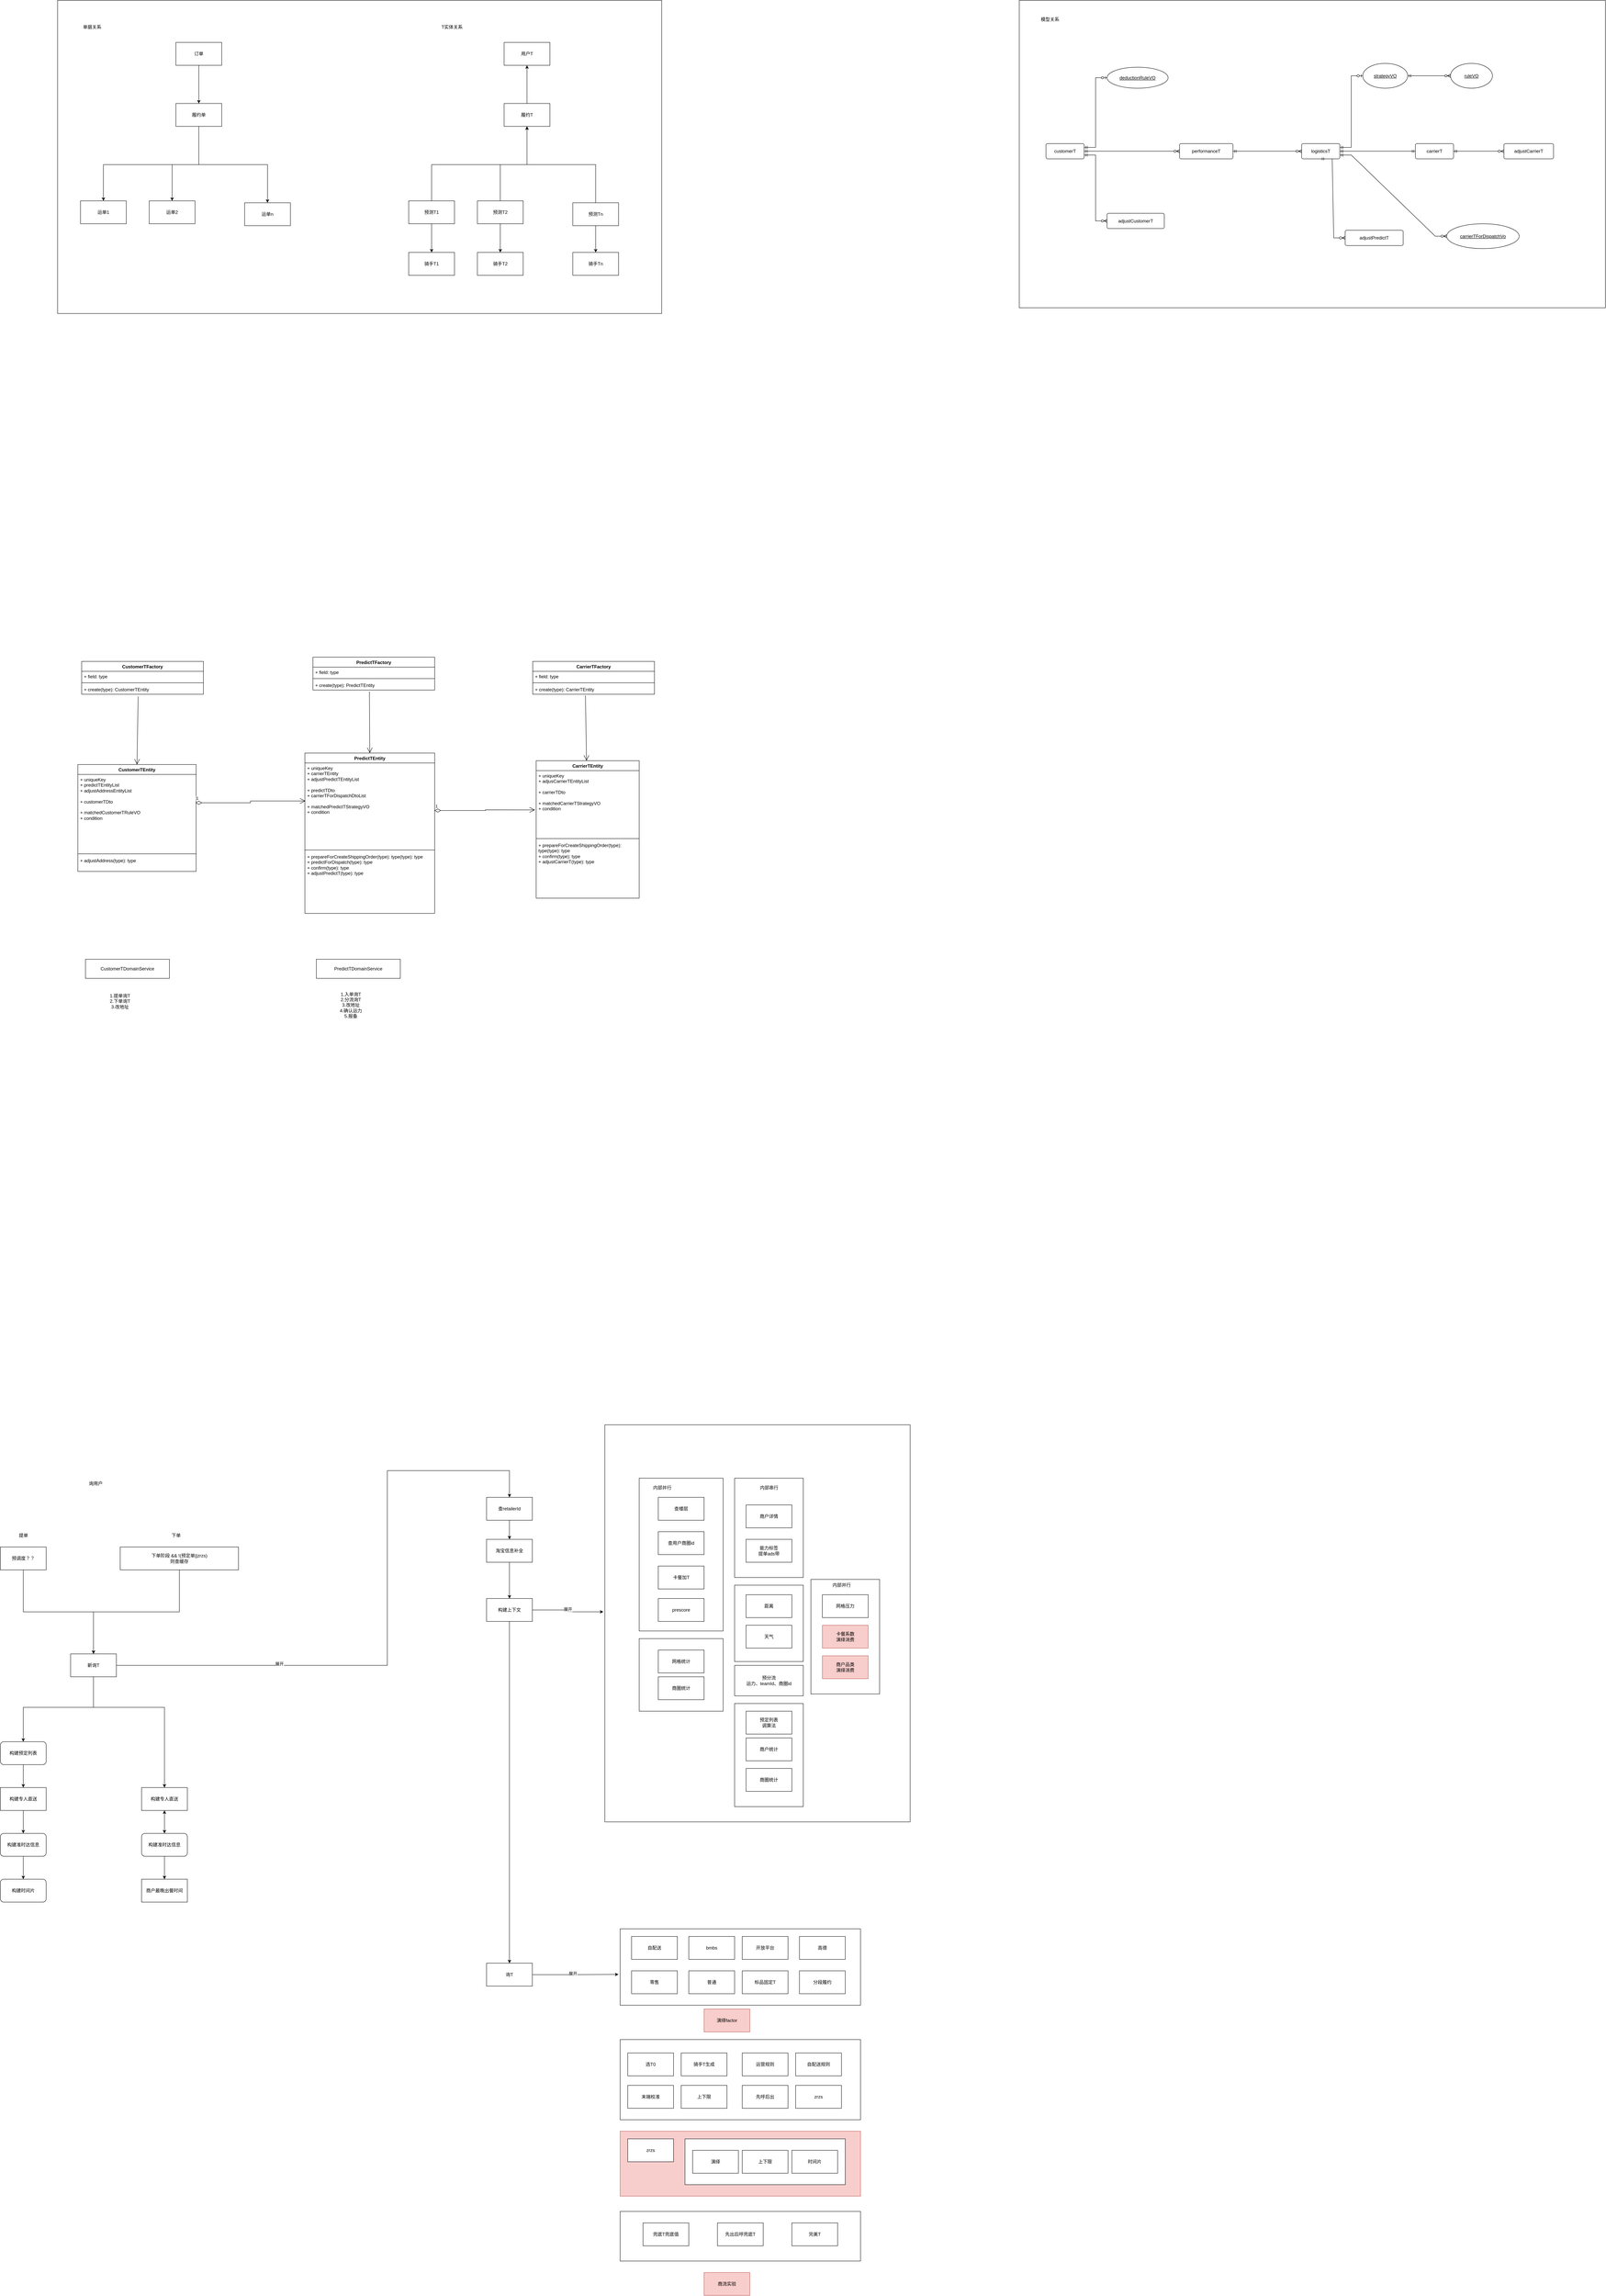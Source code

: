 <mxfile version="22.1.11" type="github">
  <diagram name="第 1 页" id="Sy9umP3xg3mDAJ2cGHKU">
    <mxGraphModel dx="4884" dy="2319" grid="1" gridSize="10" guides="1" tooltips="1" connect="1" arrows="1" fold="1" page="1" pageScale="1" pageWidth="827" pageHeight="1169" math="0" shadow="0">
      <root>
        <mxCell id="0" />
        <mxCell id="1" parent="0" />
        <mxCell id="2tqALb7JNDnn6POCCFjh-87" value="" style="whiteSpace=wrap;html=1;" vertex="1" parent="1">
          <mxGeometry x="400" y="-250" width="1536" height="805" as="geometry" />
        </mxCell>
        <mxCell id="2tqALb7JNDnn6POCCFjh-84" value="" style="whiteSpace=wrap;html=1;" vertex="1" parent="1">
          <mxGeometry x="-2120" y="-250" width="1583" height="820" as="geometry" />
        </mxCell>
        <mxCell id="K0B4q0zZ-ZlsoghsB4aM-43" value="" style="whiteSpace=wrap;html=1;" parent="1" vertex="1">
          <mxGeometry x="-686" y="3480" width="800" height="1040" as="geometry" />
        </mxCell>
        <mxCell id="5gtfUiYYgIrYR47HqZrA-74" value="&lt;span style=&quot;color: rgb(0, 0, 0); font-family: Helvetica; font-size: 12px; font-style: normal; font-variant-ligatures: normal; font-variant-caps: normal; font-weight: 400; letter-spacing: normal; orphans: 2; text-align: center; text-indent: 0px; text-transform: none; widows: 2; word-spacing: 0px; -webkit-text-stroke-width: 0px; background-color: rgb(251, 251, 251); text-decoration-thickness: initial; text-decoration-style: initial; text-decoration-color: initial; float: none; display: inline !important;&quot;&gt;询用户&lt;br&gt;&lt;br&gt;&lt;/span&gt;" style="text;whiteSpace=wrap;html=1;" parent="1" vertex="1">
          <mxGeometry x="-2040" y="3620" width="260" height="50" as="geometry" />
        </mxCell>
        <mxCell id="5gtfUiYYgIrYR47HqZrA-94" style="edgeStyle=orthogonalEdgeStyle;rounded=0;orthogonalLoop=1;jettySize=auto;html=1;" parent="1" source="5gtfUiYYgIrYR47HqZrA-76" target="5gtfUiYYgIrYR47HqZrA-84" edge="1">
          <mxGeometry relative="1" as="geometry">
            <Array as="points">
              <mxPoint x="-1801" y="3970" />
              <mxPoint x="-2026" y="3970" />
            </Array>
          </mxGeometry>
        </mxCell>
        <mxCell id="5gtfUiYYgIrYR47HqZrA-76" value="下单阶段 &amp;amp;&amp;amp; !(预定单||zrzs)&lt;br&gt;则查缓存" style="whiteSpace=wrap;html=1;" parent="1" vertex="1">
          <mxGeometry x="-1956" y="3800" width="310" height="60" as="geometry" />
        </mxCell>
        <mxCell id="5gtfUiYYgIrYR47HqZrA-80" value="提单" style="text;html=1;align=center;verticalAlign=middle;resizable=0;points=[];autosize=1;strokeColor=none;fillColor=none;" parent="1" vertex="1">
          <mxGeometry x="-2240" y="3750" width="60" height="40" as="geometry" />
        </mxCell>
        <mxCell id="5gtfUiYYgIrYR47HqZrA-81" value="下单" style="text;html=1;align=center;verticalAlign=middle;resizable=0;points=[];autosize=1;strokeColor=none;fillColor=none;" parent="1" vertex="1">
          <mxGeometry x="-1840" y="3750" width="60" height="40" as="geometry" />
        </mxCell>
        <mxCell id="5gtfUiYYgIrYR47HqZrA-95" style="edgeStyle=orthogonalEdgeStyle;rounded=0;orthogonalLoop=1;jettySize=auto;html=1;" parent="1" source="5gtfUiYYgIrYR47HqZrA-82" target="5gtfUiYYgIrYR47HqZrA-84" edge="1">
          <mxGeometry relative="1" as="geometry">
            <Array as="points">
              <mxPoint x="-2210" y="3970" />
              <mxPoint x="-2026" y="3970" />
            </Array>
          </mxGeometry>
        </mxCell>
        <mxCell id="5gtfUiYYgIrYR47HqZrA-82" value="预调度？？" style="whiteSpace=wrap;html=1;" parent="1" vertex="1">
          <mxGeometry x="-2270" y="3800" width="120" height="60" as="geometry" />
        </mxCell>
        <mxCell id="5gtfUiYYgIrYR47HqZrA-96" style="edgeStyle=orthogonalEdgeStyle;rounded=0;orthogonalLoop=1;jettySize=auto;html=1;entryX=0.5;entryY=0;entryDx=0;entryDy=0;" parent="1" source="5gtfUiYYgIrYR47HqZrA-84" target="5gtfUiYYgIrYR47HqZrA-85" edge="1">
          <mxGeometry relative="1" as="geometry">
            <Array as="points">
              <mxPoint x="-2026" y="4220" />
              <mxPoint x="-2210" y="4220" />
            </Array>
          </mxGeometry>
        </mxCell>
        <mxCell id="5gtfUiYYgIrYR47HqZrA-97" style="edgeStyle=orthogonalEdgeStyle;rounded=0;orthogonalLoop=1;jettySize=auto;html=1;" parent="1" source="5gtfUiYYgIrYR47HqZrA-84" target="5gtfUiYYgIrYR47HqZrA-89" edge="1">
          <mxGeometry relative="1" as="geometry">
            <Array as="points">
              <mxPoint x="-2026" y="4220" />
              <mxPoint x="-1840" y="4220" />
            </Array>
          </mxGeometry>
        </mxCell>
        <mxCell id="5gtfUiYYgIrYR47HqZrA-103" style="edgeStyle=orthogonalEdgeStyle;rounded=0;orthogonalLoop=1;jettySize=auto;html=1;entryX=0.5;entryY=0;entryDx=0;entryDy=0;" parent="1" source="5gtfUiYYgIrYR47HqZrA-84" target="5gtfUiYYgIrYR47HqZrA-105" edge="1">
          <mxGeometry relative="1" as="geometry">
            <mxPoint x="-1086" y="3700" as="targetPoint" />
            <Array as="points">
              <mxPoint x="-1256" y="4110" />
              <mxPoint x="-1256" y="3600" />
              <mxPoint x="-936" y="3600" />
            </Array>
          </mxGeometry>
        </mxCell>
        <mxCell id="5gtfUiYYgIrYR47HqZrA-106" value="展开" style="edgeLabel;html=1;align=center;verticalAlign=middle;resizable=0;points=[];" parent="5gtfUiYYgIrYR47HqZrA-103" vertex="1" connectable="0">
          <mxGeometry x="-0.47" y="4" relative="1" as="geometry">
            <mxPoint as="offset" />
          </mxGeometry>
        </mxCell>
        <mxCell id="5gtfUiYYgIrYR47HqZrA-84" value="新询T" style="whiteSpace=wrap;html=1;" parent="1" vertex="1">
          <mxGeometry x="-2086" y="4080" width="120" height="60" as="geometry" />
        </mxCell>
        <mxCell id="5gtfUiYYgIrYR47HqZrA-98" value="" style="edgeStyle=orthogonalEdgeStyle;rounded=0;orthogonalLoop=1;jettySize=auto;html=1;" parent="1" source="5gtfUiYYgIrYR47HqZrA-85" target="5gtfUiYYgIrYR47HqZrA-91" edge="1">
          <mxGeometry relative="1" as="geometry" />
        </mxCell>
        <mxCell id="5gtfUiYYgIrYR47HqZrA-85" value="构建预定列表" style="rounded=1;whiteSpace=wrap;html=1;" parent="1" vertex="1">
          <mxGeometry x="-2270" y="4310" width="120" height="60" as="geometry" />
        </mxCell>
        <mxCell id="5gtfUiYYgIrYR47HqZrA-100" value="" style="edgeStyle=orthogonalEdgeStyle;rounded=0;orthogonalLoop=1;jettySize=auto;html=1;" parent="1" source="5gtfUiYYgIrYR47HqZrA-86" target="5gtfUiYYgIrYR47HqZrA-87" edge="1">
          <mxGeometry relative="1" as="geometry" />
        </mxCell>
        <mxCell id="5gtfUiYYgIrYR47HqZrA-86" value="构建准时达信息" style="rounded=1;whiteSpace=wrap;html=1;" parent="1" vertex="1">
          <mxGeometry x="-2270" y="4550" width="120" height="60" as="geometry" />
        </mxCell>
        <mxCell id="5gtfUiYYgIrYR47HqZrA-87" value="构建时间片" style="rounded=1;whiteSpace=wrap;html=1;" parent="1" vertex="1">
          <mxGeometry x="-2270" y="4670" width="120" height="60" as="geometry" />
        </mxCell>
        <mxCell id="5gtfUiYYgIrYR47HqZrA-88" value="商户最晚出餐时间" style="whiteSpace=wrap;html=1;" parent="1" vertex="1">
          <mxGeometry x="-1900" y="4670" width="120" height="60" as="geometry" />
        </mxCell>
        <mxCell id="5gtfUiYYgIrYR47HqZrA-101" value="" style="edgeStyle=orthogonalEdgeStyle;rounded=0;orthogonalLoop=1;jettySize=auto;html=1;" parent="1" source="5gtfUiYYgIrYR47HqZrA-89" target="5gtfUiYYgIrYR47HqZrA-90" edge="1">
          <mxGeometry relative="1" as="geometry" />
        </mxCell>
        <mxCell id="5gtfUiYYgIrYR47HqZrA-89" value="构建专人直送" style="whiteSpace=wrap;html=1;" parent="1" vertex="1">
          <mxGeometry x="-1900" y="4430" width="120" height="60" as="geometry" />
        </mxCell>
        <mxCell id="5gtfUiYYgIrYR47HqZrA-102" value="" style="edgeStyle=orthogonalEdgeStyle;rounded=0;orthogonalLoop=1;jettySize=auto;html=1;" parent="1" source="5gtfUiYYgIrYR47HqZrA-90" target="5gtfUiYYgIrYR47HqZrA-88" edge="1">
          <mxGeometry relative="1" as="geometry" />
        </mxCell>
        <mxCell id="j1E3PI4-q5CCPXzSKbCA-19" value="" style="edgeStyle=orthogonalEdgeStyle;rounded=0;orthogonalLoop=1;jettySize=auto;html=1;" parent="1" source="5gtfUiYYgIrYR47HqZrA-90" target="5gtfUiYYgIrYR47HqZrA-89" edge="1">
          <mxGeometry relative="1" as="geometry" />
        </mxCell>
        <mxCell id="5gtfUiYYgIrYR47HqZrA-90" value="构建准时达信息" style="rounded=1;whiteSpace=wrap;html=1;" parent="1" vertex="1">
          <mxGeometry x="-1900" y="4550" width="120" height="60" as="geometry" />
        </mxCell>
        <mxCell id="5gtfUiYYgIrYR47HqZrA-99" value="" style="edgeStyle=orthogonalEdgeStyle;rounded=0;orthogonalLoop=1;jettySize=auto;html=1;" parent="1" source="5gtfUiYYgIrYR47HqZrA-91" target="5gtfUiYYgIrYR47HqZrA-86" edge="1">
          <mxGeometry relative="1" as="geometry" />
        </mxCell>
        <mxCell id="5gtfUiYYgIrYR47HqZrA-91" value="构建专人直送" style="whiteSpace=wrap;html=1;" parent="1" vertex="1">
          <mxGeometry x="-2270" y="4430" width="120" height="60" as="geometry" />
        </mxCell>
        <mxCell id="5gtfUiYYgIrYR47HqZrA-92" style="edgeStyle=orthogonalEdgeStyle;rounded=0;orthogonalLoop=1;jettySize=auto;html=1;exitX=0.5;exitY=1;exitDx=0;exitDy=0;" parent="1" source="5gtfUiYYgIrYR47HqZrA-85" target="5gtfUiYYgIrYR47HqZrA-85" edge="1">
          <mxGeometry relative="1" as="geometry" />
        </mxCell>
        <mxCell id="K0B4q0zZ-ZlsoghsB4aM-3" value="" style="edgeStyle=orthogonalEdgeStyle;rounded=0;orthogonalLoop=1;jettySize=auto;html=1;" parent="1" source="5gtfUiYYgIrYR47HqZrA-105" target="K0B4q0zZ-ZlsoghsB4aM-2" edge="1">
          <mxGeometry relative="1" as="geometry" />
        </mxCell>
        <mxCell id="5gtfUiYYgIrYR47HqZrA-105" value="查retailerId" style="whiteSpace=wrap;html=1;" parent="1" vertex="1">
          <mxGeometry x="-996" y="3670" width="120" height="60" as="geometry" />
        </mxCell>
        <mxCell id="K0B4q0zZ-ZlsoghsB4aM-5" value="" style="edgeStyle=orthogonalEdgeStyle;rounded=0;orthogonalLoop=1;jettySize=auto;html=1;" parent="1" source="K0B4q0zZ-ZlsoghsB4aM-2" target="K0B4q0zZ-ZlsoghsB4aM-4" edge="1">
          <mxGeometry relative="1" as="geometry" />
        </mxCell>
        <mxCell id="K0B4q0zZ-ZlsoghsB4aM-2" value="淘宝信息补全" style="whiteSpace=wrap;html=1;" parent="1" vertex="1">
          <mxGeometry x="-996" y="3780" width="120" height="60" as="geometry" />
        </mxCell>
        <mxCell id="K0B4q0zZ-ZlsoghsB4aM-48" style="edgeStyle=orthogonalEdgeStyle;rounded=0;orthogonalLoop=1;jettySize=auto;html=1;entryX=0.5;entryY=0;entryDx=0;entryDy=0;" parent="1" source="K0B4q0zZ-ZlsoghsB4aM-4" target="K0B4q0zZ-ZlsoghsB4aM-47" edge="1">
          <mxGeometry relative="1" as="geometry" />
        </mxCell>
        <mxCell id="K0B4q0zZ-ZlsoghsB4aM-4" value="构建上下文" style="whiteSpace=wrap;html=1;" parent="1" vertex="1">
          <mxGeometry x="-996" y="3935" width="120" height="60" as="geometry" />
        </mxCell>
        <mxCell id="K0B4q0zZ-ZlsoghsB4aM-6" value="" style="whiteSpace=wrap;html=1;" parent="1" vertex="1">
          <mxGeometry x="-596" y="3620" width="220" height="400" as="geometry" />
        </mxCell>
        <mxCell id="K0B4q0zZ-ZlsoghsB4aM-7" value="查用户商圈id" style="whiteSpace=wrap;html=1;" parent="1" vertex="1">
          <mxGeometry x="-546" y="3760" width="120" height="60" as="geometry" />
        </mxCell>
        <mxCell id="K0B4q0zZ-ZlsoghsB4aM-8" value="卡餐加T" style="whiteSpace=wrap;html=1;" parent="1" vertex="1">
          <mxGeometry x="-546" y="3850" width="120" height="60" as="geometry" />
        </mxCell>
        <mxCell id="K0B4q0zZ-ZlsoghsB4aM-9" value="prescore" style="whiteSpace=wrap;html=1;" parent="1" vertex="1">
          <mxGeometry x="-546" y="3935" width="120" height="60" as="geometry" />
        </mxCell>
        <mxCell id="K0B4q0zZ-ZlsoghsB4aM-13" value="" style="whiteSpace=wrap;html=1;" parent="1" vertex="1">
          <mxGeometry x="-346" y="3620" width="180" height="260" as="geometry" />
        </mxCell>
        <mxCell id="K0B4q0zZ-ZlsoghsB4aM-15" value="能力标签&lt;br&gt;提单ads带" style="whiteSpace=wrap;html=1;" parent="1" vertex="1">
          <mxGeometry x="-316" y="3780" width="120" height="60" as="geometry" />
        </mxCell>
        <mxCell id="K0B4q0zZ-ZlsoghsB4aM-17" value="" style="whiteSpace=wrap;html=1;" parent="1" vertex="1">
          <mxGeometry x="-146" y="3885" width="180" height="300" as="geometry" />
        </mxCell>
        <mxCell id="K0B4q0zZ-ZlsoghsB4aM-19" value="商户品类&lt;br&gt;演绎消费" style="whiteSpace=wrap;html=1;fillColor=#f8cecc;strokeColor=#b85450;" parent="1" vertex="1">
          <mxGeometry x="-116" y="4085" width="120" height="60" as="geometry" />
        </mxCell>
        <mxCell id="K0B4q0zZ-ZlsoghsB4aM-21" value="网格压力" style="whiteSpace=wrap;html=1;" parent="1" vertex="1">
          <mxGeometry x="-116" y="3925" width="120" height="60" as="geometry" />
        </mxCell>
        <mxCell id="K0B4q0zZ-ZlsoghsB4aM-24" value="查楼层" style="whiteSpace=wrap;html=1;" parent="1" vertex="1">
          <mxGeometry x="-546" y="3670" width="120" height="60" as="geometry" />
        </mxCell>
        <mxCell id="K0B4q0zZ-ZlsoghsB4aM-26" value="商户详情" style="whiteSpace=wrap;html=1;" parent="1" vertex="1">
          <mxGeometry x="-316" y="3690" width="120" height="60" as="geometry" />
        </mxCell>
        <mxCell id="K0B4q0zZ-ZlsoghsB4aM-27" value="内部并行" style="text;html=1;align=center;verticalAlign=middle;resizable=0;points=[];autosize=1;strokeColor=none;fillColor=none;" parent="1" vertex="1">
          <mxGeometry x="-586" y="3625" width="100" height="40" as="geometry" />
        </mxCell>
        <mxCell id="K0B4q0zZ-ZlsoghsB4aM-28" value="内部串行" style="text;html=1;align=center;verticalAlign=middle;resizable=0;points=[];autosize=1;strokeColor=none;fillColor=none;" parent="1" vertex="1">
          <mxGeometry x="-306" y="3625" width="100" height="40" as="geometry" />
        </mxCell>
        <mxCell id="K0B4q0zZ-ZlsoghsB4aM-29" value="卡餐系数&lt;br&gt;演绎消费" style="whiteSpace=wrap;html=1;fillColor=#f8cecc;strokeColor=#b85450;" parent="1" vertex="1">
          <mxGeometry x="-116" y="4005" width="120" height="60" as="geometry" />
        </mxCell>
        <mxCell id="K0B4q0zZ-ZlsoghsB4aM-30" value="内部并行" style="text;html=1;align=center;verticalAlign=middle;resizable=0;points=[];autosize=1;strokeColor=none;fillColor=none;" parent="1" vertex="1">
          <mxGeometry x="-116" y="3880" width="100" height="40" as="geometry" />
        </mxCell>
        <mxCell id="K0B4q0zZ-ZlsoghsB4aM-31" value="预分流&lt;br&gt;运力、teamId、商圈id" style="whiteSpace=wrap;html=1;" parent="1" vertex="1">
          <mxGeometry x="-346" y="4110" width="180" height="80" as="geometry" />
        </mxCell>
        <mxCell id="K0B4q0zZ-ZlsoghsB4aM-32" value="" style="whiteSpace=wrap;html=1;" parent="1" vertex="1">
          <mxGeometry x="-346" y="3900" width="180" height="200" as="geometry" />
        </mxCell>
        <mxCell id="K0B4q0zZ-ZlsoghsB4aM-33" value="距离" style="whiteSpace=wrap;html=1;" parent="1" vertex="1">
          <mxGeometry x="-316" y="3925" width="120" height="60" as="geometry" />
        </mxCell>
        <mxCell id="K0B4q0zZ-ZlsoghsB4aM-34" value="天气" style="whiteSpace=wrap;html=1;" parent="1" vertex="1">
          <mxGeometry x="-316" y="4005" width="120" height="60" as="geometry" />
        </mxCell>
        <mxCell id="K0B4q0zZ-ZlsoghsB4aM-35" value="" style="whiteSpace=wrap;html=1;" parent="1" vertex="1">
          <mxGeometry x="-596" y="4040" width="220" height="190" as="geometry" />
        </mxCell>
        <mxCell id="K0B4q0zZ-ZlsoghsB4aM-36" value="网格统计" style="whiteSpace=wrap;html=1;" parent="1" vertex="1">
          <mxGeometry x="-546" y="4070" width="120" height="60" as="geometry" />
        </mxCell>
        <mxCell id="K0B4q0zZ-ZlsoghsB4aM-37" value="商圈统计" style="whiteSpace=wrap;html=1;" parent="1" vertex="1">
          <mxGeometry x="-546" y="4140" width="120" height="60" as="geometry" />
        </mxCell>
        <mxCell id="K0B4q0zZ-ZlsoghsB4aM-39" value="" style="whiteSpace=wrap;html=1;" parent="1" vertex="1">
          <mxGeometry x="-346" y="4210" width="180" height="270" as="geometry" />
        </mxCell>
        <mxCell id="K0B4q0zZ-ZlsoghsB4aM-40" value="商户统计" style="whiteSpace=wrap;html=1;" parent="1" vertex="1">
          <mxGeometry x="-316" y="4300" width="120" height="60" as="geometry" />
        </mxCell>
        <mxCell id="K0B4q0zZ-ZlsoghsB4aM-41" value="商圈统计" style="whiteSpace=wrap;html=1;" parent="1" vertex="1">
          <mxGeometry x="-316" y="4380" width="120" height="60" as="geometry" />
        </mxCell>
        <mxCell id="K0B4q0zZ-ZlsoghsB4aM-42" value="预定列表&lt;br style=&quot;border-color: var(--border-color);&quot;&gt;调算法" style="whiteSpace=wrap;html=1;" parent="1" vertex="1">
          <mxGeometry x="-316" y="4230" width="120" height="60" as="geometry" />
        </mxCell>
        <mxCell id="K0B4q0zZ-ZlsoghsB4aM-45" style="edgeStyle=orthogonalEdgeStyle;rounded=0;orthogonalLoop=1;jettySize=auto;html=1;entryX=-0.005;entryY=0.471;entryDx=0;entryDy=0;entryPerimeter=0;" parent="1" source="K0B4q0zZ-ZlsoghsB4aM-4" target="K0B4q0zZ-ZlsoghsB4aM-43" edge="1">
          <mxGeometry relative="1" as="geometry" />
        </mxCell>
        <mxCell id="K0B4q0zZ-ZlsoghsB4aM-46" value="展开" style="edgeLabel;html=1;align=center;verticalAlign=middle;resizable=0;points=[];" parent="K0B4q0zZ-ZlsoghsB4aM-45" vertex="1" connectable="0">
          <mxGeometry x="-0.025" y="2" relative="1" as="geometry">
            <mxPoint as="offset" />
          </mxGeometry>
        </mxCell>
        <mxCell id="K0B4q0zZ-ZlsoghsB4aM-47" value="询T" style="whiteSpace=wrap;html=1;" parent="1" vertex="1">
          <mxGeometry x="-996" y="4890" width="120" height="60" as="geometry" />
        </mxCell>
        <mxCell id="K0B4q0zZ-ZlsoghsB4aM-49" value="" style="whiteSpace=wrap;html=1;" parent="1" vertex="1">
          <mxGeometry x="-646" y="4800" width="630" height="200" as="geometry" />
        </mxCell>
        <mxCell id="K0B4q0zZ-ZlsoghsB4aM-50" value="bmbs" style="whiteSpace=wrap;html=1;" parent="1" vertex="1">
          <mxGeometry x="-466" y="4820" width="120" height="60" as="geometry" />
        </mxCell>
        <mxCell id="K0B4q0zZ-ZlsoghsB4aM-51" value="自配送" style="whiteSpace=wrap;html=1;" parent="1" vertex="1">
          <mxGeometry x="-616" y="4820" width="120" height="60" as="geometry" />
        </mxCell>
        <mxCell id="K0B4q0zZ-ZlsoghsB4aM-52" value="开放平台" style="whiteSpace=wrap;html=1;" parent="1" vertex="1">
          <mxGeometry x="-326" y="4820" width="120" height="60" as="geometry" />
        </mxCell>
        <mxCell id="K0B4q0zZ-ZlsoghsB4aM-53" value="高德" style="whiteSpace=wrap;html=1;" parent="1" vertex="1">
          <mxGeometry x="-176" y="4820" width="120" height="60" as="geometry" />
        </mxCell>
        <mxCell id="K0B4q0zZ-ZlsoghsB4aM-54" value="分段履约" style="whiteSpace=wrap;html=1;" parent="1" vertex="1">
          <mxGeometry x="-176" y="4910" width="120" height="60" as="geometry" />
        </mxCell>
        <mxCell id="K0B4q0zZ-ZlsoghsB4aM-55" value="零售" style="whiteSpace=wrap;html=1;" parent="1" vertex="1">
          <mxGeometry x="-616" y="4910" width="120" height="60" as="geometry" />
        </mxCell>
        <mxCell id="K0B4q0zZ-ZlsoghsB4aM-56" value="普通" style="whiteSpace=wrap;html=1;" parent="1" vertex="1">
          <mxGeometry x="-466" y="4910" width="120" height="60" as="geometry" />
        </mxCell>
        <mxCell id="K0B4q0zZ-ZlsoghsB4aM-57" value="标品固定T" style="whiteSpace=wrap;html=1;" parent="1" vertex="1">
          <mxGeometry x="-326" y="4910" width="120" height="60" as="geometry" />
        </mxCell>
        <mxCell id="K0B4q0zZ-ZlsoghsB4aM-58" style="edgeStyle=orthogonalEdgeStyle;rounded=0;orthogonalLoop=1;jettySize=auto;html=1;entryX=-0.007;entryY=0.597;entryDx=0;entryDy=0;entryPerimeter=0;" parent="1" source="K0B4q0zZ-ZlsoghsB4aM-47" target="K0B4q0zZ-ZlsoghsB4aM-49" edge="1">
          <mxGeometry relative="1" as="geometry" />
        </mxCell>
        <mxCell id="K0B4q0zZ-ZlsoghsB4aM-59" value="展开" style="edgeLabel;html=1;align=center;verticalAlign=middle;resizable=0;points=[];" parent="K0B4q0zZ-ZlsoghsB4aM-58" vertex="1" connectable="0">
          <mxGeometry x="-0.08" y="3" relative="1" as="geometry">
            <mxPoint x="2" as="offset" />
          </mxGeometry>
        </mxCell>
        <mxCell id="K0B4q0zZ-ZlsoghsB4aM-60" value="" style="whiteSpace=wrap;html=1;" parent="1" vertex="1">
          <mxGeometry x="-646" y="5540" width="630" height="130" as="geometry" />
        </mxCell>
        <mxCell id="K0B4q0zZ-ZlsoghsB4aM-61" value="兜底T兜底值" style="whiteSpace=wrap;html=1;" parent="1" vertex="1">
          <mxGeometry x="-586" y="5570" width="120" height="60" as="geometry" />
        </mxCell>
        <mxCell id="K0B4q0zZ-ZlsoghsB4aM-62" value="完美T" style="whiteSpace=wrap;html=1;" parent="1" vertex="1">
          <mxGeometry x="-196" y="5570" width="120" height="60" as="geometry" />
        </mxCell>
        <mxCell id="K0B4q0zZ-ZlsoghsB4aM-63" value="先出后呼兜底T" style="whiteSpace=wrap;html=1;" parent="1" vertex="1">
          <mxGeometry x="-391" y="5570" width="120" height="60" as="geometry" />
        </mxCell>
        <mxCell id="K0B4q0zZ-ZlsoghsB4aM-64" value="演绎factor" style="whiteSpace=wrap;html=1;fillColor=#f8cecc;strokeColor=#b85450;" parent="1" vertex="1">
          <mxGeometry x="-426" y="5010" width="120" height="60" as="geometry" />
        </mxCell>
        <mxCell id="K0B4q0zZ-ZlsoghsB4aM-66" value="" style="whiteSpace=wrap;html=1;" parent="1" vertex="1">
          <mxGeometry x="-646" y="5090" width="630" height="210" as="geometry" />
        </mxCell>
        <mxCell id="j1E3PI4-q5CCPXzSKbCA-1" value="选T0" style="whiteSpace=wrap;html=1;" parent="1" vertex="1">
          <mxGeometry x="-626" y="5125" width="120" height="60" as="geometry" />
        </mxCell>
        <mxCell id="j1E3PI4-q5CCPXzSKbCA-2" value="骑手T生成" style="whiteSpace=wrap;html=1;" parent="1" vertex="1">
          <mxGeometry x="-486" y="5125" width="120" height="60" as="geometry" />
        </mxCell>
        <mxCell id="j1E3PI4-q5CCPXzSKbCA-3" value="运营规则" style="whiteSpace=wrap;html=1;" parent="1" vertex="1">
          <mxGeometry x="-326" y="5125" width="120" height="60" as="geometry" />
        </mxCell>
        <mxCell id="j1E3PI4-q5CCPXzSKbCA-4" value="自配送规则" style="whiteSpace=wrap;html=1;" parent="1" vertex="1">
          <mxGeometry x="-186" y="5125" width="120" height="60" as="geometry" />
        </mxCell>
        <mxCell id="j1E3PI4-q5CCPXzSKbCA-5" value="上下限" style="whiteSpace=wrap;html=1;" parent="1" vertex="1">
          <mxGeometry x="-486" y="5210" width="120" height="60" as="geometry" />
        </mxCell>
        <mxCell id="j1E3PI4-q5CCPXzSKbCA-6" value="末端校准" style="whiteSpace=wrap;html=1;" parent="1" vertex="1">
          <mxGeometry x="-626" y="5210" width="120" height="60" as="geometry" />
        </mxCell>
        <mxCell id="j1E3PI4-q5CCPXzSKbCA-7" value="先呼后出" style="whiteSpace=wrap;html=1;" parent="1" vertex="1">
          <mxGeometry x="-326" y="5210" width="120" height="60" as="geometry" />
        </mxCell>
        <mxCell id="j1E3PI4-q5CCPXzSKbCA-8" value="zrzs" style="whiteSpace=wrap;html=1;" parent="1" vertex="1">
          <mxGeometry x="-186" y="5210" width="120" height="60" as="geometry" />
        </mxCell>
        <mxCell id="j1E3PI4-q5CCPXzSKbCA-9" value="" style="whiteSpace=wrap;html=1;fillColor=#f8cecc;strokeColor=#b85450;" parent="1" vertex="1">
          <mxGeometry x="-646" y="5330" width="630" height="170" as="geometry" />
        </mxCell>
        <mxCell id="j1E3PI4-q5CCPXzSKbCA-10" value="zrzs" style="whiteSpace=wrap;html=1;" parent="1" vertex="1">
          <mxGeometry x="-626" y="5350" width="120" height="60" as="geometry" />
        </mxCell>
        <mxCell id="j1E3PI4-q5CCPXzSKbCA-12" value="" style="whiteSpace=wrap;html=1;" parent="1" vertex="1">
          <mxGeometry x="-476" y="5350" width="420" height="120" as="geometry" />
        </mxCell>
        <mxCell id="j1E3PI4-q5CCPXzSKbCA-13" value="演绎" style="whiteSpace=wrap;html=1;" parent="1" vertex="1">
          <mxGeometry x="-456" y="5380" width="120" height="60" as="geometry" />
        </mxCell>
        <mxCell id="j1E3PI4-q5CCPXzSKbCA-14" value="上下限" style="whiteSpace=wrap;html=1;" parent="1" vertex="1">
          <mxGeometry x="-326" y="5380" width="120" height="60" as="geometry" />
        </mxCell>
        <mxCell id="j1E3PI4-q5CCPXzSKbCA-15" value="时间片" style="whiteSpace=wrap;html=1;" parent="1" vertex="1">
          <mxGeometry x="-196" y="5380" width="120" height="60" as="geometry" />
        </mxCell>
        <mxCell id="j1E3PI4-q5CCPXzSKbCA-16" value="商流实验" style="whiteSpace=wrap;html=1;fillColor=#f8cecc;strokeColor=#b85450;" parent="1" vertex="1">
          <mxGeometry x="-426" y="5700" width="120" height="60" as="geometry" />
        </mxCell>
        <mxCell id="j1E3PI4-q5CCPXzSKbCA-35" value="CustomerTEntity" style="swimlane;fontStyle=1;align=center;verticalAlign=top;childLayout=stackLayout;horizontal=1;startSize=26;horizontalStack=0;resizeParent=1;resizeParentMax=0;resizeLast=0;collapsible=1;marginBottom=0;whiteSpace=wrap;html=1;" parent="1" vertex="1">
          <mxGeometry x="-2067" y="1751" width="310" height="280" as="geometry" />
        </mxCell>
        <mxCell id="j1E3PI4-q5CCPXzSKbCA-36" value="+ uniqueKey&lt;br&gt;+ predictTEntityList&lt;br&gt;+ adjustAddressEntityList&lt;br&gt;&lt;br&gt;+ customerTDto&lt;br style=&quot;border-color: var(--border-color);&quot;&gt;&lt;br&gt;+ matchedCustomerTRuleVO&lt;br&gt;+ condition" style="text;strokeColor=none;fillColor=none;align=left;verticalAlign=top;spacingLeft=4;spacingRight=4;overflow=hidden;rotatable=0;points=[[0,0.5],[1,0.5]];portConstraint=eastwest;whiteSpace=wrap;html=1;" parent="j1E3PI4-q5CCPXzSKbCA-35" vertex="1">
          <mxGeometry y="26" width="310" height="204" as="geometry" />
        </mxCell>
        <mxCell id="j1E3PI4-q5CCPXzSKbCA-37" value="" style="line;strokeWidth=1;fillColor=none;align=left;verticalAlign=middle;spacingTop=-1;spacingLeft=3;spacingRight=3;rotatable=0;labelPosition=right;points=[];portConstraint=eastwest;strokeColor=inherit;" parent="j1E3PI4-q5CCPXzSKbCA-35" vertex="1">
          <mxGeometry y="230" width="310" height="8" as="geometry" />
        </mxCell>
        <mxCell id="j1E3PI4-q5CCPXzSKbCA-38" value="+ adjustAddress(type): type" style="text;strokeColor=none;fillColor=none;align=left;verticalAlign=top;spacingLeft=4;spacingRight=4;overflow=hidden;rotatable=0;points=[[0,0.5],[1,0.5]];portConstraint=eastwest;whiteSpace=wrap;html=1;" parent="j1E3PI4-q5CCPXzSKbCA-35" vertex="1">
          <mxGeometry y="238" width="310" height="42" as="geometry" />
        </mxCell>
        <mxCell id="j1E3PI4-q5CCPXzSKbCA-40" value="PredictTEntity" style="swimlane;fontStyle=1;align=center;verticalAlign=top;childLayout=stackLayout;horizontal=1;startSize=26;horizontalStack=0;resizeParent=1;resizeParentMax=0;resizeLast=0;collapsible=1;marginBottom=0;whiteSpace=wrap;html=1;" parent="1" vertex="1">
          <mxGeometry x="-1472" y="1721" width="340" height="420" as="geometry" />
        </mxCell>
        <mxCell id="j1E3PI4-q5CCPXzSKbCA-41" value="+ uniqueKey&lt;br&gt;+ carrierTEntity&lt;br&gt;+ adjustPredictTEntityList&lt;br&gt;&lt;br&gt;+ predictTDto&lt;br style=&quot;border-color: var(--border-color);&quot;&gt;+&amp;nbsp;carrierTForDispatchDtoList&lt;br style=&quot;border-color: var(--border-color);&quot;&gt;&lt;br&gt;+ matchedPredictTStrategyVO&lt;br&gt;+ condition" style="text;strokeColor=none;fillColor=none;align=left;verticalAlign=top;spacingLeft=4;spacingRight=4;overflow=hidden;rotatable=0;points=[[0,0.5],[1,0.5]];portConstraint=eastwest;whiteSpace=wrap;html=1;" parent="j1E3PI4-q5CCPXzSKbCA-40" vertex="1">
          <mxGeometry y="26" width="340" height="224" as="geometry" />
        </mxCell>
        <mxCell id="j1E3PI4-q5CCPXzSKbCA-42" value="" style="line;strokeWidth=1;fillColor=none;align=left;verticalAlign=middle;spacingTop=-1;spacingLeft=3;spacingRight=3;rotatable=0;labelPosition=right;points=[];portConstraint=eastwest;strokeColor=inherit;" parent="j1E3PI4-q5CCPXzSKbCA-40" vertex="1">
          <mxGeometry y="250" width="340" height="8" as="geometry" />
        </mxCell>
        <mxCell id="j1E3PI4-q5CCPXzSKbCA-43" value="+ prepareForCreateShippingOrder(type): type(type): type&lt;br&gt;+ predictForDispatch(type): type&lt;br&gt;+ confirm(type): type&lt;br&gt;+ adjustPredictT(type): type" style="text;strokeColor=none;fillColor=none;align=left;verticalAlign=top;spacingLeft=4;spacingRight=4;overflow=hidden;rotatable=0;points=[[0,0.5],[1,0.5]];portConstraint=eastwest;whiteSpace=wrap;html=1;" parent="j1E3PI4-q5CCPXzSKbCA-40" vertex="1">
          <mxGeometry y="258" width="340" height="162" as="geometry" />
        </mxCell>
        <mxCell id="j1E3PI4-q5CCPXzSKbCA-45" value="CarrierTEntity" style="swimlane;fontStyle=1;align=center;verticalAlign=top;childLayout=stackLayout;horizontal=1;startSize=26;horizontalStack=0;resizeParent=1;resizeParentMax=0;resizeLast=0;collapsible=1;marginBottom=0;whiteSpace=wrap;html=1;" parent="1" vertex="1">
          <mxGeometry x="-866" y="1741" width="270" height="360" as="geometry" />
        </mxCell>
        <mxCell id="j1E3PI4-q5CCPXzSKbCA-46" value="+ uniqueKey&lt;br&gt;+ adjusCarrierTEntityList&lt;br&gt;&lt;br&gt;+ carrierTDto&lt;br&gt;&lt;br&gt;+ matchedCarrierTStrategyVO&lt;br&gt;+ condition" style="text;strokeColor=none;fillColor=none;align=left;verticalAlign=top;spacingLeft=4;spacingRight=4;overflow=hidden;rotatable=0;points=[[0,0.5],[1,0.5]];portConstraint=eastwest;whiteSpace=wrap;html=1;" parent="j1E3PI4-q5CCPXzSKbCA-45" vertex="1">
          <mxGeometry y="26" width="270" height="174" as="geometry" />
        </mxCell>
        <mxCell id="j1E3PI4-q5CCPXzSKbCA-47" value="" style="line;strokeWidth=1;fillColor=none;align=left;verticalAlign=middle;spacingTop=-1;spacingLeft=3;spacingRight=3;rotatable=0;labelPosition=right;points=[];portConstraint=eastwest;strokeColor=inherit;" parent="j1E3PI4-q5CCPXzSKbCA-45" vertex="1">
          <mxGeometry y="200" width="270" height="8" as="geometry" />
        </mxCell>
        <mxCell id="j1E3PI4-q5CCPXzSKbCA-48" value="+ prepareForCreateShippingOrder(type): type(type): type&lt;br style=&quot;border-color: var(--border-color);&quot;&gt;+ confirm(type): type&lt;br&gt;+ adjustCarrierT(type): type" style="text;strokeColor=none;fillColor=none;align=left;verticalAlign=top;spacingLeft=4;spacingRight=4;overflow=hidden;rotatable=0;points=[[0,0.5],[1,0.5]];portConstraint=eastwest;whiteSpace=wrap;html=1;" parent="j1E3PI4-q5CCPXzSKbCA-45" vertex="1">
          <mxGeometry y="208" width="270" height="152" as="geometry" />
        </mxCell>
        <mxCell id="j1E3PI4-q5CCPXzSKbCA-54" value="1" style="endArrow=open;html=1;endSize=12;startArrow=diamondThin;startSize=14;startFill=0;edgeStyle=orthogonalEdgeStyle;align=left;verticalAlign=bottom;rounded=0;exitX=0.995;exitY=0.364;exitDx=0;exitDy=0;exitPerimeter=0;entryX=0.004;entryY=0.444;entryDx=0;entryDy=0;entryPerimeter=0;" parent="1" source="j1E3PI4-q5CCPXzSKbCA-36" target="j1E3PI4-q5CCPXzSKbCA-41" edge="1">
          <mxGeometry x="-1" y="3" relative="1" as="geometry">
            <mxPoint x="-1676" y="1851" as="sourcePoint" />
            <mxPoint x="-1516" y="1851" as="targetPoint" />
          </mxGeometry>
        </mxCell>
        <mxCell id="j1E3PI4-q5CCPXzSKbCA-55" value="1" style="endArrow=open;html=1;endSize=12;startArrow=diamondThin;startSize=14;startFill=0;edgeStyle=orthogonalEdgeStyle;align=left;verticalAlign=bottom;rounded=0;exitX=0.999;exitY=0.556;exitDx=0;exitDy=0;exitPerimeter=0;entryX=-0.012;entryY=0.591;entryDx=0;entryDy=0;entryPerimeter=0;" parent="1" source="j1E3PI4-q5CCPXzSKbCA-41" target="j1E3PI4-q5CCPXzSKbCA-46" edge="1">
          <mxGeometry x="-1" y="3" relative="1" as="geometry">
            <mxPoint x="-1096" y="1801" as="sourcePoint" />
            <mxPoint x="-936" y="1801" as="targetPoint" />
          </mxGeometry>
        </mxCell>
        <mxCell id="j1E3PI4-q5CCPXzSKbCA-57" value="CustomerTFactory" style="swimlane;fontStyle=1;align=center;verticalAlign=top;childLayout=stackLayout;horizontal=1;startSize=26;horizontalStack=0;resizeParent=1;resizeParentMax=0;resizeLast=0;collapsible=1;marginBottom=0;whiteSpace=wrap;html=1;" parent="1" vertex="1">
          <mxGeometry x="-2057" y="1481" width="319" height="86" as="geometry" />
        </mxCell>
        <mxCell id="j1E3PI4-q5CCPXzSKbCA-58" value="+ field: type" style="text;strokeColor=none;fillColor=none;align=left;verticalAlign=top;spacingLeft=4;spacingRight=4;overflow=hidden;rotatable=0;points=[[0,0.5],[1,0.5]];portConstraint=eastwest;whiteSpace=wrap;html=1;" parent="j1E3PI4-q5CCPXzSKbCA-57" vertex="1">
          <mxGeometry y="26" width="319" height="26" as="geometry" />
        </mxCell>
        <mxCell id="j1E3PI4-q5CCPXzSKbCA-59" value="" style="line;strokeWidth=1;fillColor=none;align=left;verticalAlign=middle;spacingTop=-1;spacingLeft=3;spacingRight=3;rotatable=0;labelPosition=right;points=[];portConstraint=eastwest;strokeColor=inherit;" parent="j1E3PI4-q5CCPXzSKbCA-57" vertex="1">
          <mxGeometry y="52" width="319" height="8" as="geometry" />
        </mxCell>
        <mxCell id="j1E3PI4-q5CCPXzSKbCA-60" value="+ create(type):&amp;nbsp;CustomerTEntity" style="text;strokeColor=none;fillColor=none;align=left;verticalAlign=top;spacingLeft=4;spacingRight=4;overflow=hidden;rotatable=0;points=[[0,0.5],[1,0.5]];portConstraint=eastwest;whiteSpace=wrap;html=1;" parent="j1E3PI4-q5CCPXzSKbCA-57" vertex="1">
          <mxGeometry y="60" width="319" height="26" as="geometry" />
        </mxCell>
        <mxCell id="j1E3PI4-q5CCPXzSKbCA-61" value="PredictTFactory" style="swimlane;fontStyle=1;align=center;verticalAlign=top;childLayout=stackLayout;horizontal=1;startSize=26;horizontalStack=0;resizeParent=1;resizeParentMax=0;resizeLast=0;collapsible=1;marginBottom=0;whiteSpace=wrap;html=1;" parent="1" vertex="1">
          <mxGeometry x="-1451" y="1470" width="319" height="86" as="geometry" />
        </mxCell>
        <mxCell id="j1E3PI4-q5CCPXzSKbCA-62" value="+ field: type" style="text;strokeColor=none;fillColor=none;align=left;verticalAlign=top;spacingLeft=4;spacingRight=4;overflow=hidden;rotatable=0;points=[[0,0.5],[1,0.5]];portConstraint=eastwest;whiteSpace=wrap;html=1;" parent="j1E3PI4-q5CCPXzSKbCA-61" vertex="1">
          <mxGeometry y="26" width="319" height="26" as="geometry" />
        </mxCell>
        <mxCell id="j1E3PI4-q5CCPXzSKbCA-63" value="" style="line;strokeWidth=1;fillColor=none;align=left;verticalAlign=middle;spacingTop=-1;spacingLeft=3;spacingRight=3;rotatable=0;labelPosition=right;points=[];portConstraint=eastwest;strokeColor=inherit;" parent="j1E3PI4-q5CCPXzSKbCA-61" vertex="1">
          <mxGeometry y="52" width="319" height="8" as="geometry" />
        </mxCell>
        <mxCell id="j1E3PI4-q5CCPXzSKbCA-64" value="+ create(type):&amp;nbsp;PredictTEntity" style="text;strokeColor=none;fillColor=none;align=left;verticalAlign=top;spacingLeft=4;spacingRight=4;overflow=hidden;rotatable=0;points=[[0,0.5],[1,0.5]];portConstraint=eastwest;whiteSpace=wrap;html=1;" parent="j1E3PI4-q5CCPXzSKbCA-61" vertex="1">
          <mxGeometry y="60" width="319" height="26" as="geometry" />
        </mxCell>
        <mxCell id="j1E3PI4-q5CCPXzSKbCA-65" value="" style="endArrow=open;endFill=1;endSize=12;html=1;rounded=0;exitX=0.464;exitY=1.231;exitDx=0;exitDy=0;exitPerimeter=0;entryX=0.5;entryY=0;entryDx=0;entryDy=0;" parent="1" source="j1E3PI4-q5CCPXzSKbCA-60" target="j1E3PI4-q5CCPXzSKbCA-35" edge="1">
          <mxGeometry width="160" relative="1" as="geometry">
            <mxPoint x="-1917" y="1641" as="sourcePoint" />
            <mxPoint x="-1919" y="1731" as="targetPoint" />
          </mxGeometry>
        </mxCell>
        <mxCell id="j1E3PI4-q5CCPXzSKbCA-66" value="" style="endArrow=open;endFill=1;endSize=12;html=1;rounded=0;exitX=0.464;exitY=1.154;exitDx=0;exitDy=0;exitPerimeter=0;entryX=0.5;entryY=0;entryDx=0;entryDy=0;" parent="1" source="j1E3PI4-q5CCPXzSKbCA-64" target="j1E3PI4-q5CCPXzSKbCA-40" edge="1">
          <mxGeometry width="160" relative="1" as="geometry">
            <mxPoint x="-1327" y="1631" as="sourcePoint" />
            <mxPoint x="-1167" y="1631" as="targetPoint" />
          </mxGeometry>
        </mxCell>
        <mxCell id="j1E3PI4-q5CCPXzSKbCA-67" value="CarrierTFactory" style="swimlane;fontStyle=1;align=center;verticalAlign=top;childLayout=stackLayout;horizontal=1;startSize=26;horizontalStack=0;resizeParent=1;resizeParentMax=0;resizeLast=0;collapsible=1;marginBottom=0;whiteSpace=wrap;html=1;" parent="1" vertex="1">
          <mxGeometry x="-875" y="1481" width="319" height="86" as="geometry" />
        </mxCell>
        <mxCell id="j1E3PI4-q5CCPXzSKbCA-68" value="+ field: type" style="text;strokeColor=none;fillColor=none;align=left;verticalAlign=top;spacingLeft=4;spacingRight=4;overflow=hidden;rotatable=0;points=[[0,0.5],[1,0.5]];portConstraint=eastwest;whiteSpace=wrap;html=1;" parent="j1E3PI4-q5CCPXzSKbCA-67" vertex="1">
          <mxGeometry y="26" width="319" height="26" as="geometry" />
        </mxCell>
        <mxCell id="j1E3PI4-q5CCPXzSKbCA-69" value="" style="line;strokeWidth=1;fillColor=none;align=left;verticalAlign=middle;spacingTop=-1;spacingLeft=3;spacingRight=3;rotatable=0;labelPosition=right;points=[];portConstraint=eastwest;strokeColor=inherit;" parent="j1E3PI4-q5CCPXzSKbCA-67" vertex="1">
          <mxGeometry y="52" width="319" height="8" as="geometry" />
        </mxCell>
        <mxCell id="j1E3PI4-q5CCPXzSKbCA-70" value="+ create(type): CarrierTEntity" style="text;strokeColor=none;fillColor=none;align=left;verticalAlign=top;spacingLeft=4;spacingRight=4;overflow=hidden;rotatable=0;points=[[0,0.5],[1,0.5]];portConstraint=eastwest;whiteSpace=wrap;html=1;" parent="j1E3PI4-q5CCPXzSKbCA-67" vertex="1">
          <mxGeometry y="60" width="319" height="26" as="geometry" />
        </mxCell>
        <mxCell id="j1E3PI4-q5CCPXzSKbCA-71" value="" style="endArrow=open;endFill=1;endSize=12;html=1;rounded=0;exitX=0.433;exitY=1.115;exitDx=0;exitDy=0;exitPerimeter=0;" parent="1" source="j1E3PI4-q5CCPXzSKbCA-70" target="j1E3PI4-q5CCPXzSKbCA-45" edge="1">
          <mxGeometry width="160" relative="1" as="geometry">
            <mxPoint x="-697" y="1651" as="sourcePoint" />
            <mxPoint x="-537" y="1651" as="targetPoint" />
          </mxGeometry>
        </mxCell>
        <mxCell id="j1E3PI4-q5CCPXzSKbCA-73" value="CustomerTDomainService" style="html=1;whiteSpace=wrap;" parent="1" vertex="1">
          <mxGeometry x="-2047" y="2261" width="220" height="50" as="geometry" />
        </mxCell>
        <mxCell id="j1E3PI4-q5CCPXzSKbCA-74" value="PredictTDomainService" style="html=1;whiteSpace=wrap;" parent="1" vertex="1">
          <mxGeometry x="-1442" y="2261" width="220" height="50" as="geometry" />
        </mxCell>
        <mxCell id="j1E3PI4-q5CCPXzSKbCA-75" value="1.提单询T&lt;br&gt;2.下单询T&lt;br&gt;3.改地址" style="text;html=1;align=center;verticalAlign=middle;resizable=0;points=[];autosize=1;strokeColor=none;fillColor=none;" parent="1" vertex="1">
          <mxGeometry x="-2007" y="2331" width="100" height="80" as="geometry" />
        </mxCell>
        <mxCell id="j1E3PI4-q5CCPXzSKbCA-77" value="1.入单询T&lt;br&gt;2.分流询T&lt;br&gt;3.改地址&lt;br&gt;4.确认运力&lt;br&gt;5.报备" style="text;html=1;align=center;verticalAlign=middle;resizable=0;points=[];autosize=1;strokeColor=none;fillColor=none;" parent="1" vertex="1">
          <mxGeometry x="-1407" y="2321" width="110" height="120" as="geometry" />
        </mxCell>
        <mxCell id="2tqALb7JNDnn6POCCFjh-6" value="" style="edgeStyle=orthogonalEdgeStyle;rounded=0;orthogonalLoop=1;jettySize=auto;html=1;" edge="1" parent="1" source="2tqALb7JNDnn6POCCFjh-2" target="2tqALb7JNDnn6POCCFjh-4">
          <mxGeometry relative="1" as="geometry" />
        </mxCell>
        <mxCell id="2tqALb7JNDnn6POCCFjh-2" value="订单" style="whiteSpace=wrap;html=1;" vertex="1" parent="1">
          <mxGeometry x="-1810" y="-140" width="120" height="60" as="geometry" />
        </mxCell>
        <mxCell id="2tqALb7JNDnn6POCCFjh-10" style="edgeStyle=orthogonalEdgeStyle;rounded=0;orthogonalLoop=1;jettySize=auto;html=1;entryX=0.5;entryY=0;entryDx=0;entryDy=0;" edge="1" parent="1" source="2tqALb7JNDnn6POCCFjh-4" target="2tqALb7JNDnn6POCCFjh-7">
          <mxGeometry relative="1" as="geometry">
            <Array as="points">
              <mxPoint x="-1750" y="180" />
              <mxPoint x="-2000" y="180" />
            </Array>
          </mxGeometry>
        </mxCell>
        <mxCell id="2tqALb7JNDnn6POCCFjh-11" style="edgeStyle=orthogonalEdgeStyle;rounded=0;orthogonalLoop=1;jettySize=auto;html=1;" edge="1" parent="1" source="2tqALb7JNDnn6POCCFjh-4" target="2tqALb7JNDnn6POCCFjh-8">
          <mxGeometry relative="1" as="geometry">
            <Array as="points">
              <mxPoint x="-1750" y="180" />
              <mxPoint x="-1820" y="180" />
            </Array>
          </mxGeometry>
        </mxCell>
        <mxCell id="2tqALb7JNDnn6POCCFjh-12" style="edgeStyle=orthogonalEdgeStyle;rounded=0;orthogonalLoop=1;jettySize=auto;html=1;entryX=0.5;entryY=0;entryDx=0;entryDy=0;" edge="1" parent="1" source="2tqALb7JNDnn6POCCFjh-4" target="2tqALb7JNDnn6POCCFjh-9">
          <mxGeometry relative="1" as="geometry">
            <Array as="points">
              <mxPoint x="-1750" y="180" />
              <mxPoint x="-1570" y="180" />
            </Array>
          </mxGeometry>
        </mxCell>
        <mxCell id="2tqALb7JNDnn6POCCFjh-4" value="履约单" style="whiteSpace=wrap;html=1;" vertex="1" parent="1">
          <mxGeometry x="-1810" y="20" width="120" height="60" as="geometry" />
        </mxCell>
        <mxCell id="2tqALb7JNDnn6POCCFjh-7" value="运单1" style="whiteSpace=wrap;html=1;" vertex="1" parent="1">
          <mxGeometry x="-2060" y="275" width="120" height="60" as="geometry" />
        </mxCell>
        <mxCell id="2tqALb7JNDnn6POCCFjh-8" value="运单2" style="whiteSpace=wrap;html=1;" vertex="1" parent="1">
          <mxGeometry x="-1880" y="275" width="120" height="60" as="geometry" />
        </mxCell>
        <mxCell id="2tqALb7JNDnn6POCCFjh-9" value="运单n" style="whiteSpace=wrap;html=1;" vertex="1" parent="1">
          <mxGeometry x="-1630" y="280" width="120" height="60" as="geometry" />
        </mxCell>
        <mxCell id="2tqALb7JNDnn6POCCFjh-14" value="用户T" style="whiteSpace=wrap;html=1;" vertex="1" parent="1">
          <mxGeometry x="-950" y="-140" width="120" height="60" as="geometry" />
        </mxCell>
        <mxCell id="2tqALb7JNDnn6POCCFjh-25" value="" style="edgeStyle=orthogonalEdgeStyle;rounded=0;orthogonalLoop=1;jettySize=auto;html=1;" edge="1" parent="1" source="2tqALb7JNDnn6POCCFjh-18" target="2tqALb7JNDnn6POCCFjh-14">
          <mxGeometry relative="1" as="geometry" />
        </mxCell>
        <mxCell id="2tqALb7JNDnn6POCCFjh-18" value="履约T" style="whiteSpace=wrap;html=1;" vertex="1" parent="1">
          <mxGeometry x="-950" y="20" width="120" height="60" as="geometry" />
        </mxCell>
        <mxCell id="2tqALb7JNDnn6POCCFjh-27" style="edgeStyle=orthogonalEdgeStyle;rounded=0;orthogonalLoop=1;jettySize=auto;html=1;entryX=0.5;entryY=1;entryDx=0;entryDy=0;" edge="1" parent="1" source="2tqALb7JNDnn6POCCFjh-19" target="2tqALb7JNDnn6POCCFjh-18">
          <mxGeometry relative="1" as="geometry">
            <Array as="points">
              <mxPoint x="-1140" y="180" />
              <mxPoint x="-890" y="180" />
            </Array>
          </mxGeometry>
        </mxCell>
        <mxCell id="2tqALb7JNDnn6POCCFjh-38" value="" style="edgeStyle=orthogonalEdgeStyle;rounded=0;orthogonalLoop=1;jettySize=auto;html=1;" edge="1" parent="1" source="2tqALb7JNDnn6POCCFjh-19" target="2tqALb7JNDnn6POCCFjh-31">
          <mxGeometry relative="1" as="geometry" />
        </mxCell>
        <mxCell id="2tqALb7JNDnn6POCCFjh-19" value="预测T1" style="whiteSpace=wrap;html=1;" vertex="1" parent="1">
          <mxGeometry x="-1200" y="275" width="120" height="60" as="geometry" />
        </mxCell>
        <mxCell id="2tqALb7JNDnn6POCCFjh-28" style="edgeStyle=orthogonalEdgeStyle;rounded=0;orthogonalLoop=1;jettySize=auto;html=1;entryX=0.5;entryY=1;entryDx=0;entryDy=0;" edge="1" parent="1" source="2tqALb7JNDnn6POCCFjh-20" target="2tqALb7JNDnn6POCCFjh-18">
          <mxGeometry relative="1" as="geometry">
            <Array as="points">
              <mxPoint x="-960" y="180" />
              <mxPoint x="-890" y="180" />
            </Array>
          </mxGeometry>
        </mxCell>
        <mxCell id="2tqALb7JNDnn6POCCFjh-39" value="" style="edgeStyle=orthogonalEdgeStyle;rounded=0;orthogonalLoop=1;jettySize=auto;html=1;" edge="1" parent="1" source="2tqALb7JNDnn6POCCFjh-20" target="2tqALb7JNDnn6POCCFjh-32">
          <mxGeometry relative="1" as="geometry" />
        </mxCell>
        <mxCell id="2tqALb7JNDnn6POCCFjh-20" value="预测T2" style="whiteSpace=wrap;html=1;" vertex="1" parent="1">
          <mxGeometry x="-1020" y="275" width="120" height="60" as="geometry" />
        </mxCell>
        <mxCell id="2tqALb7JNDnn6POCCFjh-29" style="edgeStyle=orthogonalEdgeStyle;rounded=0;orthogonalLoop=1;jettySize=auto;html=1;entryX=0.5;entryY=1;entryDx=0;entryDy=0;" edge="1" parent="1" source="2tqALb7JNDnn6POCCFjh-21" target="2tqALb7JNDnn6POCCFjh-18">
          <mxGeometry relative="1" as="geometry">
            <Array as="points">
              <mxPoint x="-710" y="180" />
              <mxPoint x="-890" y="180" />
            </Array>
          </mxGeometry>
        </mxCell>
        <mxCell id="2tqALb7JNDnn6POCCFjh-40" value="" style="edgeStyle=orthogonalEdgeStyle;rounded=0;orthogonalLoop=1;jettySize=auto;html=1;" edge="1" parent="1" source="2tqALb7JNDnn6POCCFjh-21" target="2tqALb7JNDnn6POCCFjh-33">
          <mxGeometry relative="1" as="geometry" />
        </mxCell>
        <mxCell id="2tqALb7JNDnn6POCCFjh-21" value="预测Tn" style="whiteSpace=wrap;html=1;" vertex="1" parent="1">
          <mxGeometry x="-770" y="280" width="120" height="60" as="geometry" />
        </mxCell>
        <mxCell id="2tqALb7JNDnn6POCCFjh-31" value="骑手T1" style="whiteSpace=wrap;html=1;" vertex="1" parent="1">
          <mxGeometry x="-1200" y="410" width="120" height="60" as="geometry" />
        </mxCell>
        <mxCell id="2tqALb7JNDnn6POCCFjh-32" value="骑手T2" style="whiteSpace=wrap;html=1;" vertex="1" parent="1">
          <mxGeometry x="-1020" y="410" width="120" height="60" as="geometry" />
        </mxCell>
        <mxCell id="2tqALb7JNDnn6POCCFjh-33" value="骑手Tn" style="whiteSpace=wrap;html=1;" vertex="1" parent="1">
          <mxGeometry x="-770" y="410" width="120" height="60" as="geometry" />
        </mxCell>
        <mxCell id="2tqALb7JNDnn6POCCFjh-53" value="logisticsT" style="rounded=1;arcSize=10;whiteSpace=wrap;html=1;align=center;" vertex="1" parent="1">
          <mxGeometry x="1140" y="125" width="100" height="40" as="geometry" />
        </mxCell>
        <mxCell id="2tqALb7JNDnn6POCCFjh-54" value="carrierT" style="rounded=1;arcSize=10;whiteSpace=wrap;html=1;align=center;" vertex="1" parent="1">
          <mxGeometry x="1438" y="125" width="100" height="40" as="geometry" />
        </mxCell>
        <mxCell id="2tqALb7JNDnn6POCCFjh-55" value="" style="edgeStyle=entityRelationEdgeStyle;fontSize=12;html=1;endArrow=ERmandOne;startArrow=ERmandOne;rounded=0;exitX=1;exitY=0.5;exitDx=0;exitDy=0;entryX=0;entryY=0.5;entryDx=0;entryDy=0;" edge="1" parent="1" source="2tqALb7JNDnn6POCCFjh-53" target="2tqALb7JNDnn6POCCFjh-54">
          <mxGeometry width="100" height="100" relative="1" as="geometry">
            <mxPoint x="1416" y="240" as="sourcePoint" />
            <mxPoint x="1620" y="147.5" as="targetPoint" />
          </mxGeometry>
        </mxCell>
        <mxCell id="2tqALb7JNDnn6POCCFjh-56" value="adjustCarrierT" style="rounded=1;arcSize=10;whiteSpace=wrap;html=1;align=center;" vertex="1" parent="1">
          <mxGeometry x="1670" y="125" width="130" height="40" as="geometry" />
        </mxCell>
        <mxCell id="2tqALb7JNDnn6POCCFjh-57" value="adjustPredictT" style="rounded=1;arcSize=10;whiteSpace=wrap;html=1;align=center;" vertex="1" parent="1">
          <mxGeometry x="1254" y="352" width="152" height="40" as="geometry" />
        </mxCell>
        <mxCell id="2tqALb7JNDnn6POCCFjh-58" value="" style="edgeStyle=entityRelationEdgeStyle;fontSize=12;html=1;endArrow=ERzeroToMany;rounded=0;exitX=0.5;exitY=1;exitDx=0;exitDy=0;startArrow=ERmandOne;" edge="1" parent="1" source="2tqALb7JNDnn6POCCFjh-53" target="2tqALb7JNDnn6POCCFjh-57">
          <mxGeometry width="100" height="100" relative="1" as="geometry">
            <mxPoint x="1246" y="370" as="sourcePoint" />
            <mxPoint x="1225" y="375" as="targetPoint" />
            <Array as="points">
              <mxPoint x="1200" y="330" />
              <mxPoint x="1180" y="270" />
              <mxPoint x="1180" y="220" />
              <mxPoint x="1210" y="300" />
            </Array>
          </mxGeometry>
        </mxCell>
        <mxCell id="2tqALb7JNDnn6POCCFjh-60" value="strategyVO" style="rounded=1;arcSize=10;whiteSpace=wrap;html=1;align=center;shape=ellipse;perimeter=ellipsePerimeter;fontStyle=4;" vertex="1" parent="1">
          <mxGeometry x="1300" y="-85" width="118" height="65" as="geometry" />
        </mxCell>
        <mxCell id="2tqALb7JNDnn6POCCFjh-61" value="ruleVO" style="rounded=1;arcSize=10;whiteSpace=wrap;html=1;align=center;shape=ellipse;perimeter=ellipsePerimeter;fontStyle=4;" vertex="1" parent="1">
          <mxGeometry x="1530" y="-85" width="110" height="65" as="geometry" />
        </mxCell>
        <mxCell id="2tqALb7JNDnn6POCCFjh-62" value="carrierTForDispatchVo" style="rounded=1;arcSize=10;whiteSpace=wrap;html=1;align=center;shape=ellipse;perimeter=ellipsePerimeter;fontStyle=4;" vertex="1" parent="1">
          <mxGeometry x="1520" y="335" width="190" height="65" as="geometry" />
        </mxCell>
        <mxCell id="2tqALb7JNDnn6POCCFjh-63" value="" style="edgeStyle=entityRelationEdgeStyle;fontSize=12;html=1;endArrow=ERzeroToOne;startArrow=ERmandOne;rounded=0;exitX=1;exitY=0.25;exitDx=0;exitDy=0;entryX=0;entryY=0.5;entryDx=0;entryDy=0;" edge="1" parent="1" source="2tqALb7JNDnn6POCCFjh-53" target="2tqALb7JNDnn6POCCFjh-60">
          <mxGeometry width="100" height="100" relative="1" as="geometry">
            <mxPoint x="540" y="-35" as="sourcePoint" />
            <mxPoint x="1300" y="-80" as="targetPoint" />
          </mxGeometry>
        </mxCell>
        <mxCell id="2tqALb7JNDnn6POCCFjh-64" value="" style="edgeStyle=entityRelationEdgeStyle;fontSize=12;html=1;endArrow=ERzeroToMany;startArrow=ERmandOne;rounded=0;exitX=1;exitY=0.75;exitDx=0;exitDy=0;entryX=0;entryY=0.5;entryDx=0;entryDy=0;" edge="1" parent="1" source="2tqALb7JNDnn6POCCFjh-53" target="2tqALb7JNDnn6POCCFjh-62">
          <mxGeometry width="100" height="100" relative="1" as="geometry">
            <mxPoint x="1250" y="375" as="sourcePoint" />
            <mxPoint x="1520" y="385" as="targetPoint" />
          </mxGeometry>
        </mxCell>
        <mxCell id="2tqALb7JNDnn6POCCFjh-65" value="" style="edgeStyle=entityRelationEdgeStyle;fontSize=12;html=1;endArrow=ERzeroToMany;startArrow=ERmandOne;rounded=0;exitX=1;exitY=0.5;exitDx=0;exitDy=0;entryX=0;entryY=0.5;entryDx=0;entryDy=0;" edge="1" parent="1" source="2tqALb7JNDnn6POCCFjh-54" target="2tqALb7JNDnn6POCCFjh-56">
          <mxGeometry width="100" height="100" relative="1" as="geometry">
            <mxPoint x="1578" y="150" as="sourcePoint" />
            <mxPoint x="1678" y="50" as="targetPoint" />
          </mxGeometry>
        </mxCell>
        <mxCell id="2tqALb7JNDnn6POCCFjh-67" value="" style="edgeStyle=entityRelationEdgeStyle;fontSize=12;html=1;endArrow=ERzeroToMany;startArrow=ERmandOne;rounded=0;exitX=1;exitY=0.5;exitDx=0;exitDy=0;" edge="1" parent="1" source="2tqALb7JNDnn6POCCFjh-60" target="2tqALb7JNDnn6POCCFjh-61">
          <mxGeometry width="100" height="100" relative="1" as="geometry">
            <mxPoint x="1430" y="-60" as="sourcePoint" />
            <mxPoint x="1530" y="-160" as="targetPoint" />
          </mxGeometry>
        </mxCell>
        <mxCell id="2tqALb7JNDnn6POCCFjh-70" value="performanceT" style="rounded=1;arcSize=10;whiteSpace=wrap;html=1;align=center;" vertex="1" parent="1">
          <mxGeometry x="820" y="125" width="140" height="40" as="geometry" />
        </mxCell>
        <mxCell id="2tqALb7JNDnn6POCCFjh-71" value="" style="edgeStyle=entityRelationEdgeStyle;fontSize=12;html=1;endArrow=ERzeroToMany;startArrow=ERmandOne;rounded=0;exitX=1;exitY=0.5;exitDx=0;exitDy=0;entryX=0;entryY=0.5;entryDx=0;entryDy=0;" edge="1" parent="1" source="2tqALb7JNDnn6POCCFjh-70" target="2tqALb7JNDnn6POCCFjh-53">
          <mxGeometry width="100" height="100" relative="1" as="geometry">
            <mxPoint x="750" y="297.5" as="sourcePoint" />
            <mxPoint x="920" y="145" as="targetPoint" />
          </mxGeometry>
        </mxCell>
        <mxCell id="2tqALb7JNDnn6POCCFjh-76" value="" style="edgeStyle=entityRelationEdgeStyle;fontSize=12;html=1;endArrow=ERzeroToMany;startArrow=ERmandOne;rounded=0;entryX=0;entryY=0.5;entryDx=0;entryDy=0;exitX=1;exitY=0.5;exitDx=0;exitDy=0;" edge="1" parent="1" source="2tqALb7JNDnn6POCCFjh-77" target="2tqALb7JNDnn6POCCFjh-70">
          <mxGeometry width="100" height="100" relative="1" as="geometry">
            <mxPoint x="510" y="145" as="sourcePoint" />
            <mxPoint x="630" y="145" as="targetPoint" />
          </mxGeometry>
        </mxCell>
        <mxCell id="2tqALb7JNDnn6POCCFjh-77" value="customerT" style="rounded=1;arcSize=10;whiteSpace=wrap;html=1;align=center;" vertex="1" parent="1">
          <mxGeometry x="470" y="125" width="100" height="40" as="geometry" />
        </mxCell>
        <mxCell id="2tqALb7JNDnn6POCCFjh-78" value="adjustCustomerT" style="rounded=1;arcSize=10;whiteSpace=wrap;html=1;align=center;" vertex="1" parent="1">
          <mxGeometry x="630" y="307.5" width="150" height="40" as="geometry" />
        </mxCell>
        <mxCell id="2tqALb7JNDnn6POCCFjh-79" value="deductionRuleVO" style="rounded=1;arcSize=10;whiteSpace=wrap;html=1;align=center;shape=ellipse;margin=3;double=1;perimeter=ellipsePerimeter;fontStyle=4;" vertex="1" parent="1">
          <mxGeometry x="630" y="-75" width="160" height="55" as="geometry" />
        </mxCell>
        <mxCell id="2tqALb7JNDnn6POCCFjh-80" value="" style="edgeStyle=entityRelationEdgeStyle;fontSize=12;html=1;endArrow=ERzeroToOne;startArrow=ERmandOne;rounded=0;exitX=1;exitY=0.25;exitDx=0;exitDy=0;" edge="1" parent="1" source="2tqALb7JNDnn6POCCFjh-77" target="2tqALb7JNDnn6POCCFjh-79">
          <mxGeometry width="100" height="100" relative="1" as="geometry">
            <mxPoint x="400" y="37.5" as="sourcePoint" />
            <mxPoint x="550" y="-82.5" as="targetPoint" />
          </mxGeometry>
        </mxCell>
        <mxCell id="2tqALb7JNDnn6POCCFjh-81" value="" style="edgeStyle=entityRelationEdgeStyle;fontSize=12;html=1;endArrow=ERzeroToMany;startArrow=ERmandOne;rounded=0;exitX=1;exitY=0.75;exitDx=0;exitDy=0;entryX=0;entryY=0.5;entryDx=0;entryDy=0;" edge="1" parent="1" source="2tqALb7JNDnn6POCCFjh-77" target="2tqALb7JNDnn6POCCFjh-78">
          <mxGeometry width="100" height="100" relative="1" as="geometry">
            <mxPoint x="520" y="337.5" as="sourcePoint" />
            <mxPoint x="620" y="237.5" as="targetPoint" />
          </mxGeometry>
        </mxCell>
        <mxCell id="2tqALb7JNDnn6POCCFjh-83" value="模型关系" style="text;html=1;align=center;verticalAlign=middle;resizable=0;points=[];autosize=1;strokeColor=none;fillColor=none;" vertex="1" parent="1">
          <mxGeometry x="430" y="-220" width="100" height="40" as="geometry" />
        </mxCell>
        <mxCell id="2tqALb7JNDnn6POCCFjh-85" value="单据关系" style="text;html=1;align=center;verticalAlign=middle;resizable=0;points=[];autosize=1;strokeColor=none;fillColor=none;" vertex="1" parent="1">
          <mxGeometry x="-2080" y="-200" width="100" height="40" as="geometry" />
        </mxCell>
        <mxCell id="2tqALb7JNDnn6POCCFjh-86" value="T实体关系" style="text;html=1;align=center;verticalAlign=middle;resizable=0;points=[];autosize=1;strokeColor=none;fillColor=none;" vertex="1" parent="1">
          <mxGeometry x="-1142" y="-200" width="110" height="40" as="geometry" />
        </mxCell>
      </root>
    </mxGraphModel>
  </diagram>
</mxfile>
